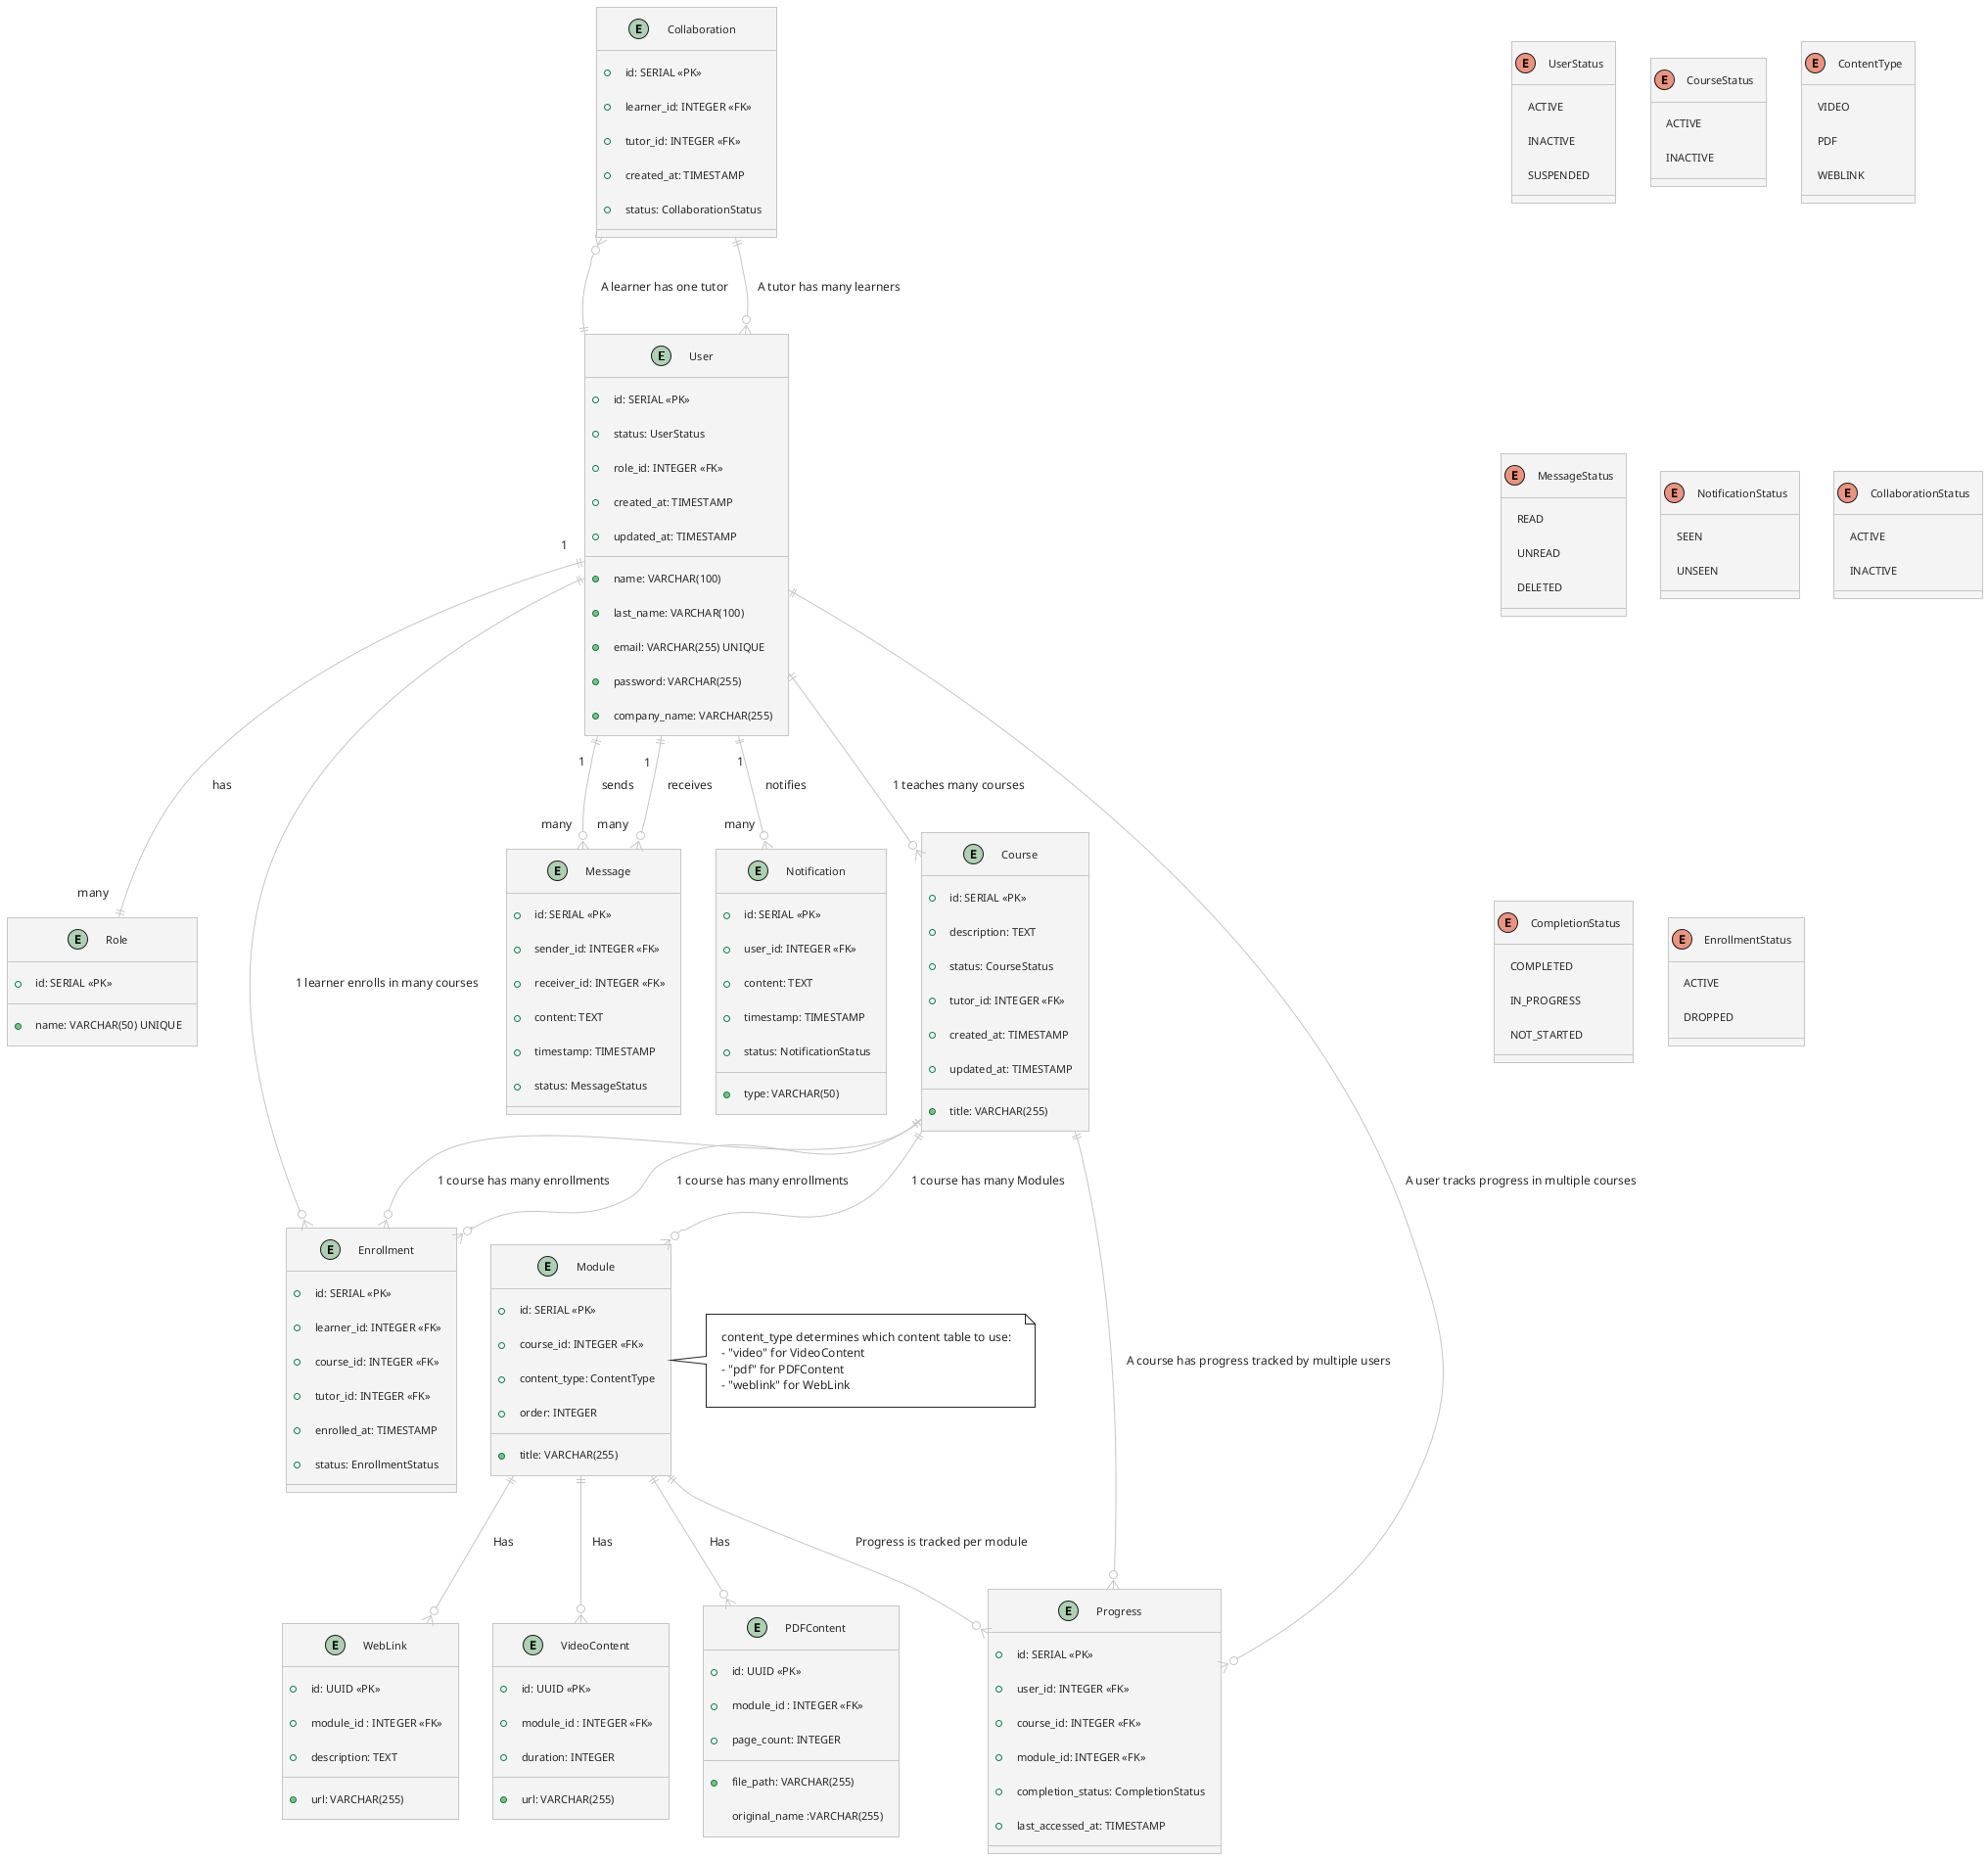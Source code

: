 @startuml "Optimized PostgreSQL Schema with Content Type Association"
!theme carbon-gray

entity User {
  +id: SERIAL <<PK>>
  +name: VARCHAR(100)
  +last_name: VARCHAR(100)
  +email: VARCHAR(255) UNIQUE
  +password: VARCHAR(255)
  +status: UserStatus
  +company_name: VARCHAR(255)
  +role_id: INTEGER <<FK>>
  +created_at: TIMESTAMP
  +updated_at: TIMESTAMP
}

entity Role {
  +id: SERIAL <<PK>>
  +name: VARCHAR(50) UNIQUE
}

entity Course {
  +id: SERIAL <<PK>>
  +title: VARCHAR(255)
  +description: TEXT
  +status: CourseStatus
  +tutor_id: INTEGER <<FK>>
  +created_at: TIMESTAMP
  +updated_at: TIMESTAMP
}

entity Module {
  +id: SERIAL <<PK>>
  +course_id: INTEGER <<FK>>
  +title: VARCHAR(255)
  +content_type: ContentType
  +order: INTEGER
}

entity VideoContent {
  +id: UUID <<PK>>
  +module_id : INTEGER <<FK>>
  +url: VARCHAR(255)
  +duration: INTEGER
}

entity PDFContent {
  +id: UUID <<PK>>
  +module_id : INTEGER <<FK>>
  +file_path: VARCHAR(255)
  original_name :VARCHAR(255)
  +page_count: INTEGER
}

entity WebLink {
  +id: UUID <<PK>>
  +module_id : INTEGER <<FK>>
  +description: TEXT
  +url: VARCHAR(255)
}

entity Message {
  +id: SERIAL <<PK>>
  +sender_id: INTEGER <<FK>>
  +receiver_id: INTEGER <<FK>>
  +content: TEXT
  +timestamp: TIMESTAMP
  +status: MessageStatus
}

entity Notification {
  +id: SERIAL <<PK>>
  +user_id: INTEGER <<FK>>
  +content: TEXT
  +timestamp: TIMESTAMP
  +status: NotificationStatus
  +type: VARCHAR(50)
}

entity Collaboration {
  +id: SERIAL <<PK>>
  +learner_id: INTEGER <<FK>>
  +tutor_id: INTEGER <<FK>>
  +created_at: TIMESTAMP
  +status: CollaborationStatus
}

entity Progress {
  +id: SERIAL <<PK>>
  +user_id: INTEGER <<FK>>
  +course_id: INTEGER <<FK>>
  +module_id: INTEGER <<FK>>
  +completion_status: CompletionStatus
  +last_accessed_at: TIMESTAMP
}

entity Enrollment {
  +id: SERIAL <<PK>>
  +learner_id: INTEGER <<FK>>
  +course_id: INTEGER <<FK>>
  +tutor_id: INTEGER <<FK>>
  +enrolled_at: TIMESTAMP
  +status: EnrollmentStatus
}

enum UserStatus {
  ACTIVE
  INACTIVE
  SUSPENDED
}

enum CourseStatus {
  ACTIVE
  INACTIVE
}

enum ContentType {
  VIDEO
  PDF
  WEBLINK
}

enum MessageStatus {
  READ
  UNREAD
  DELETED
}

enum NotificationStatus {
  SEEN
  UNSEEN
}

enum CollaborationStatus {
  ACTIVE
  INACTIVE
}

enum CompletionStatus {
  COMPLETED
  IN_PROGRESS
  NOT_STARTED
}

enum EnrollmentStatus {
  ACTIVE
  DROPPED
}

User ||--o{ Progress : "A user tracks progress in multiple courses"
Course ||--o{ Progress : "A course has progress tracked by multiple users"
Module ||--o{ Progress : "Progress is tracked per module"

User ||--|| Role : "1" has "many"
User ||--o{ Message : "1" sends "many"
User ||--o{ Message : "1" receives "many"
User ||--o{ Notification : "1" notifies "many"
User ||--o{ Course : "1 teaches many courses"

Course ||--o{ Module : "1 course has many Modules"
Course ||--o{ Enrollment : "1 course has many enrollments"

Collaboration }o--|| User : "A learner has one tutor"
Collaboration ||--o{ User : "A tutor has many learners"

Module ||--o{ VideoContent : "Has"
Module ||--o{ PDFContent : "Has"
Module ||--o{ WebLink : "Has"

User ||--o{ Enrollment : "1 learner enrolls in many courses"
Course ||--o{ Enrollment : "1 course has many enrollments"

note right of Module
content_type determines which content table to use:
- "video" for VideoContent
- "pdf" for PDFContent
- "weblink" for WebLink
end note

@enduml

